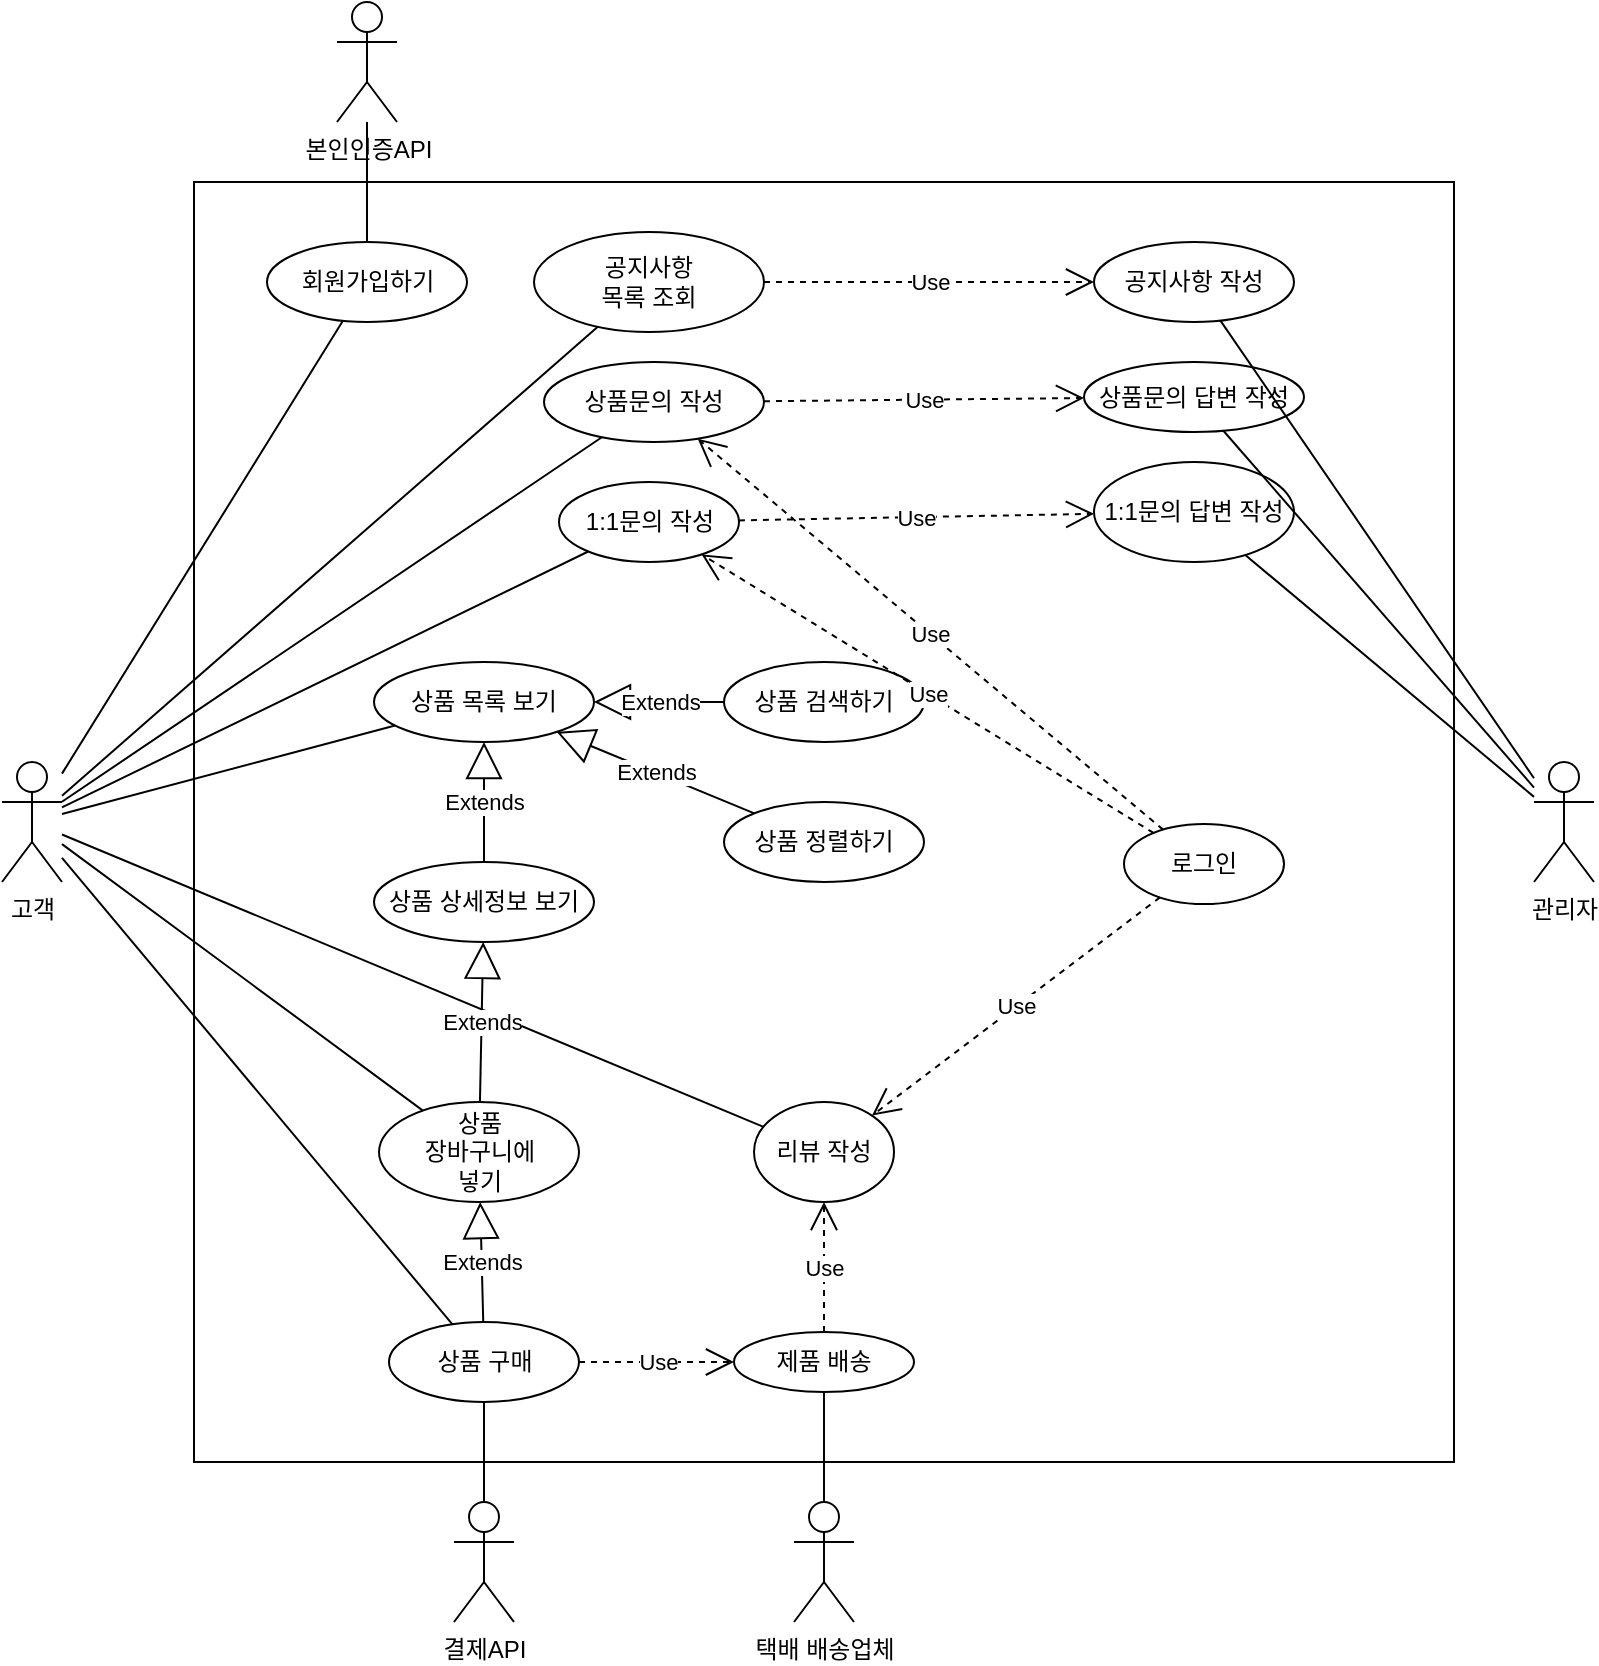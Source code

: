 <mxfile version="20.2.7" type="github">
  <diagram id="06q67e0eo0sH8_D3uSy_" name="유즈케이스1">
    <mxGraphModel dx="1102" dy="1749" grid="1" gridSize="10" guides="1" tooltips="1" connect="1" arrows="1" fold="1" page="1" pageScale="1" pageWidth="827" pageHeight="1169" math="0" shadow="0">
      <root>
        <mxCell id="0" />
        <mxCell id="1" parent="0" />
        <mxCell id="tB0mkt_xWfgJxFO7g79Q-1" value="고객" style="shape=umlActor;verticalLabelPosition=bottom;verticalAlign=top;html=1;outlineConnect=0;" parent="1" vertex="1">
          <mxGeometry x="14" y="100" width="30" height="60" as="geometry" />
        </mxCell>
        <mxCell id="tB0mkt_xWfgJxFO7g79Q-6" value="관리자" style="shape=umlActor;verticalLabelPosition=bottom;verticalAlign=top;html=1;outlineConnect=0;" parent="1" vertex="1">
          <mxGeometry x="780" y="100" width="30" height="60" as="geometry" />
        </mxCell>
        <mxCell id="tB0mkt_xWfgJxFO7g79Q-7" value="결제API" style="shape=umlActor;verticalLabelPosition=bottom;verticalAlign=top;html=1;outlineConnect=0;" parent="1" vertex="1">
          <mxGeometry x="240" y="470" width="30" height="60" as="geometry" />
        </mxCell>
        <mxCell id="tB0mkt_xWfgJxFO7g79Q-8" value="본인인증API" style="shape=umlActor;verticalLabelPosition=bottom;verticalAlign=top;html=1;outlineConnect=0;" parent="1" vertex="1">
          <mxGeometry x="181.5" y="-280" width="30" height="60" as="geometry" />
        </mxCell>
        <mxCell id="tB0mkt_xWfgJxFO7g79Q-10" value="" style="rounded=0;whiteSpace=wrap;html=1;" parent="1" vertex="1">
          <mxGeometry x="110" y="-190" width="630" height="640" as="geometry" />
        </mxCell>
        <mxCell id="tB0mkt_xWfgJxFO7g79Q-11" value="상품 상세정보 보기" style="ellipse;whiteSpace=wrap;html=1;" parent="1" vertex="1">
          <mxGeometry x="200" y="150" width="110" height="40" as="geometry" />
        </mxCell>
        <mxCell id="tB0mkt_xWfgJxFO7g79Q-12" value="상품 검색하기" style="ellipse;whiteSpace=wrap;html=1;" parent="1" vertex="1">
          <mxGeometry x="375" y="50" width="100" height="40" as="geometry" />
        </mxCell>
        <mxCell id="tB0mkt_xWfgJxFO7g79Q-14" value="상품 정렬하기" style="ellipse;whiteSpace=wrap;html=1;" parent="1" vertex="1">
          <mxGeometry x="375" y="120" width="100" height="40" as="geometry" />
        </mxCell>
        <mxCell id="tB0mkt_xWfgJxFO7g79Q-15" value="상품&lt;br&gt;장바구니에&lt;br&gt;넣기" style="ellipse;whiteSpace=wrap;html=1;" parent="1" vertex="1">
          <mxGeometry x="202.5" y="270" width="100" height="50" as="geometry" />
        </mxCell>
        <mxCell id="tB0mkt_xWfgJxFO7g79Q-18" value="회원가입하기" style="ellipse;whiteSpace=wrap;html=1;" parent="1" vertex="1">
          <mxGeometry x="146.5" y="-160" width="100" height="40" as="geometry" />
        </mxCell>
        <mxCell id="tB0mkt_xWfgJxFO7g79Q-19" value="로그인" style="ellipse;whiteSpace=wrap;html=1;" parent="1" vertex="1">
          <mxGeometry x="575" y="131" width="80" height="40" as="geometry" />
        </mxCell>
        <mxCell id="tB0mkt_xWfgJxFO7g79Q-22" value="" style="endArrow=none;html=1;rounded=0;" parent="1" source="tB0mkt_xWfgJxFO7g79Q-18" target="tB0mkt_xWfgJxFO7g79Q-8" edge="1">
          <mxGeometry width="50" height="50" relative="1" as="geometry">
            <mxPoint x="430" y="-50" as="sourcePoint" />
            <mxPoint x="340" y="-140" as="targetPoint" />
          </mxGeometry>
        </mxCell>
        <mxCell id="tB0mkt_xWfgJxFO7g79Q-23" value="" style="endArrow=none;html=1;rounded=0;" parent="1" source="tB0mkt_xWfgJxFO7g79Q-1" target="tB0mkt_xWfgJxFO7g79Q-18" edge="1">
          <mxGeometry width="50" height="50" relative="1" as="geometry">
            <mxPoint x="390" y="130" as="sourcePoint" />
            <mxPoint x="440" y="80" as="targetPoint" />
          </mxGeometry>
        </mxCell>
        <mxCell id="tB0mkt_xWfgJxFO7g79Q-29" value="상품 구매" style="ellipse;whiteSpace=wrap;html=1;" parent="1" vertex="1">
          <mxGeometry x="207.5" y="380" width="95" height="40" as="geometry" />
        </mxCell>
        <mxCell id="tB0mkt_xWfgJxFO7g79Q-30" value="" style="endArrow=none;html=1;rounded=0;" parent="1" source="tB0mkt_xWfgJxFO7g79Q-7" target="tB0mkt_xWfgJxFO7g79Q-29" edge="1">
          <mxGeometry width="50" height="50" relative="1" as="geometry">
            <mxPoint x="180" y="440" as="sourcePoint" />
            <mxPoint x="380" y="300" as="targetPoint" />
            <Array as="points" />
          </mxGeometry>
        </mxCell>
        <mxCell id="tB0mkt_xWfgJxFO7g79Q-33" value="공지사항 작성" style="ellipse;whiteSpace=wrap;html=1;" parent="1" vertex="1">
          <mxGeometry x="560" y="-160" width="100" height="40" as="geometry" />
        </mxCell>
        <mxCell id="tB0mkt_xWfgJxFO7g79Q-34" value="리뷰 작성" style="ellipse;whiteSpace=wrap;html=1;" parent="1" vertex="1">
          <mxGeometry x="390" y="270" width="70" height="50" as="geometry" />
        </mxCell>
        <mxCell id="tB0mkt_xWfgJxFO7g79Q-35" value="상품문의 작성" style="ellipse;whiteSpace=wrap;html=1;" parent="1" vertex="1">
          <mxGeometry x="285" y="-100" width="110" height="40" as="geometry" />
        </mxCell>
        <mxCell id="tB0mkt_xWfgJxFO7g79Q-36" value="1:1문의 작성" style="ellipse;whiteSpace=wrap;html=1;" parent="1" vertex="1">
          <mxGeometry x="292.5" y="-40" width="90" height="40" as="geometry" />
        </mxCell>
        <mxCell id="tB0mkt_xWfgJxFO7g79Q-37" value="상품문의 답변 작성" style="ellipse;whiteSpace=wrap;html=1;" parent="1" vertex="1">
          <mxGeometry x="555" y="-100" width="110" height="35" as="geometry" />
        </mxCell>
        <mxCell id="tB0mkt_xWfgJxFO7g79Q-38" value="1:1문의 답변 작성" style="ellipse;whiteSpace=wrap;html=1;" parent="1" vertex="1">
          <mxGeometry x="560" y="-50" width="100" height="50" as="geometry" />
        </mxCell>
        <mxCell id="tB0mkt_xWfgJxFO7g79Q-39" value="" style="endArrow=none;html=1;rounded=0;" parent="1" source="tB0mkt_xWfgJxFO7g79Q-1" target="tB0mkt_xWfgJxFO7g79Q-15" edge="1">
          <mxGeometry width="50" height="50" relative="1" as="geometry">
            <mxPoint x="390" y="260" as="sourcePoint" />
            <mxPoint x="440" y="210" as="targetPoint" />
          </mxGeometry>
        </mxCell>
        <mxCell id="tB0mkt_xWfgJxFO7g79Q-40" value="" style="endArrow=none;html=1;rounded=0;" parent="1" source="tB0mkt_xWfgJxFO7g79Q-34" target="tB0mkt_xWfgJxFO7g79Q-1" edge="1">
          <mxGeometry width="50" height="50" relative="1" as="geometry">
            <mxPoint y="310" as="sourcePoint" />
            <mxPoint x="60" y="40" as="targetPoint" />
          </mxGeometry>
        </mxCell>
        <mxCell id="tB0mkt_xWfgJxFO7g79Q-41" value="" style="endArrow=none;html=1;rounded=0;" parent="1" source="tB0mkt_xWfgJxFO7g79Q-36" target="tB0mkt_xWfgJxFO7g79Q-1" edge="1">
          <mxGeometry width="50" height="50" relative="1" as="geometry">
            <mxPoint x="20" y="400" as="sourcePoint" />
            <mxPoint x="50" y="130" as="targetPoint" />
          </mxGeometry>
        </mxCell>
        <mxCell id="tB0mkt_xWfgJxFO7g79Q-42" value="" style="endArrow=none;html=1;rounded=0;" parent="1" source="tB0mkt_xWfgJxFO7g79Q-6" target="tB0mkt_xWfgJxFO7g79Q-33" edge="1">
          <mxGeometry width="50" height="50" relative="1" as="geometry">
            <mxPoint x="870" y="370" as="sourcePoint" />
            <mxPoint x="810" y="100" as="targetPoint" />
          </mxGeometry>
        </mxCell>
        <mxCell id="tB0mkt_xWfgJxFO7g79Q-44" value="" style="endArrow=none;html=1;rounded=0;" parent="1" source="tB0mkt_xWfgJxFO7g79Q-6" target="tB0mkt_xWfgJxFO7g79Q-37" edge="1">
          <mxGeometry width="50" height="50" relative="1" as="geometry">
            <mxPoint x="820" y="60" as="sourcePoint" />
            <mxPoint x="820" y="40" as="targetPoint" />
            <Array as="points" />
          </mxGeometry>
        </mxCell>
        <mxCell id="tB0mkt_xWfgJxFO7g79Q-45" value="" style="endArrow=none;html=1;rounded=0;" parent="1" source="tB0mkt_xWfgJxFO7g79Q-6" target="tB0mkt_xWfgJxFO7g79Q-38" edge="1">
          <mxGeometry width="50" height="50" relative="1" as="geometry">
            <mxPoint x="812" y="210" as="sourcePoint" />
            <mxPoint x="880" y="20" as="targetPoint" />
          </mxGeometry>
        </mxCell>
        <mxCell id="tB0mkt_xWfgJxFO7g79Q-48" value="" style="endArrow=none;html=1;rounded=0;" parent="1" source="tB0mkt_xWfgJxFO7g79Q-1" target="tB0mkt_xWfgJxFO7g79Q-35" edge="1">
          <mxGeometry width="50" height="50" relative="1" as="geometry">
            <mxPoint x="20" y="270" as="sourcePoint" />
            <mxPoint x="70" y="220" as="targetPoint" />
          </mxGeometry>
        </mxCell>
        <mxCell id="tB0mkt_xWfgJxFO7g79Q-49" value="상품 목록 보기" style="ellipse;whiteSpace=wrap;html=1;" parent="1" vertex="1">
          <mxGeometry x="200" y="50" width="110" height="40" as="geometry" />
        </mxCell>
        <mxCell id="tB0mkt_xWfgJxFO7g79Q-50" value="Extends" style="endArrow=block;endSize=16;endFill=0;html=1;rounded=0;" parent="1" source="tB0mkt_xWfgJxFO7g79Q-12" target="tB0mkt_xWfgJxFO7g79Q-49" edge="1">
          <mxGeometry width="160" relative="1" as="geometry">
            <mxPoint x="330" y="180" as="sourcePoint" />
            <mxPoint x="490" y="180" as="targetPoint" />
          </mxGeometry>
        </mxCell>
        <mxCell id="tB0mkt_xWfgJxFO7g79Q-51" value="Use" style="endArrow=open;endSize=12;dashed=1;html=1;rounded=0;" parent="1" source="tB0mkt_xWfgJxFO7g79Q-19" target="tB0mkt_xWfgJxFO7g79Q-34" edge="1">
          <mxGeometry width="160" relative="1" as="geometry">
            <mxPoint x="140" y="410" as="sourcePoint" />
            <mxPoint x="300" y="410" as="targetPoint" />
          </mxGeometry>
        </mxCell>
        <mxCell id="tB0mkt_xWfgJxFO7g79Q-52" value="Use" style="endArrow=open;endSize=12;dashed=1;html=1;rounded=0;" parent="1" source="tB0mkt_xWfgJxFO7g79Q-19" target="tB0mkt_xWfgJxFO7g79Q-36" edge="1">
          <mxGeometry width="160" relative="1" as="geometry">
            <mxPoint x="-110" y="280" as="sourcePoint" />
            <mxPoint x="50" y="280" as="targetPoint" />
          </mxGeometry>
        </mxCell>
        <mxCell id="tB0mkt_xWfgJxFO7g79Q-53" value="Use" style="endArrow=open;endSize=12;dashed=1;html=1;rounded=0;" parent="1" source="tB0mkt_xWfgJxFO7g79Q-19" target="tB0mkt_xWfgJxFO7g79Q-35" edge="1">
          <mxGeometry width="160" relative="1" as="geometry">
            <mxPoint x="100" y="430" as="sourcePoint" />
            <mxPoint x="260" y="430" as="targetPoint" />
          </mxGeometry>
        </mxCell>
        <mxCell id="tB0mkt_xWfgJxFO7g79Q-55" value="" style="endArrow=none;html=1;rounded=0;" parent="1" source="tB0mkt_xWfgJxFO7g79Q-1" target="tB0mkt_xWfgJxFO7g79Q-49" edge="1">
          <mxGeometry width="50" height="50" relative="1" as="geometry">
            <mxPoint x="-10" y="270" as="sourcePoint" />
            <mxPoint x="40" y="220" as="targetPoint" />
          </mxGeometry>
        </mxCell>
        <mxCell id="tB0mkt_xWfgJxFO7g79Q-56" value="Use" style="endArrow=open;endSize=12;dashed=1;html=1;rounded=0;" parent="1" source="tB0mkt_xWfgJxFO7g79Q-36" target="tB0mkt_xWfgJxFO7g79Q-38" edge="1">
          <mxGeometry width="160" relative="1" as="geometry">
            <mxPoint x="300" y="310" as="sourcePoint" />
            <mxPoint x="460" y="310" as="targetPoint" />
          </mxGeometry>
        </mxCell>
        <mxCell id="tB0mkt_xWfgJxFO7g79Q-58" value="Use" style="endArrow=open;endSize=12;dashed=1;html=1;rounded=0;" parent="1" source="tB0mkt_xWfgJxFO7g79Q-35" target="tB0mkt_xWfgJxFO7g79Q-37" edge="1">
          <mxGeometry width="160" relative="1" as="geometry">
            <mxPoint x="310" y="330" as="sourcePoint" />
            <mxPoint x="470" y="330" as="targetPoint" />
          </mxGeometry>
        </mxCell>
        <mxCell id="tB0mkt_xWfgJxFO7g79Q-59" value="Extends" style="endArrow=block;endSize=16;endFill=0;html=1;rounded=0;" parent="1" source="tB0mkt_xWfgJxFO7g79Q-11" target="tB0mkt_xWfgJxFO7g79Q-49" edge="1">
          <mxGeometry width="160" relative="1" as="geometry">
            <mxPoint x="-20" y="310" as="sourcePoint" />
            <mxPoint x="140" y="310" as="targetPoint" />
          </mxGeometry>
        </mxCell>
        <mxCell id="tB0mkt_xWfgJxFO7g79Q-60" value="Extends" style="endArrow=block;endSize=16;endFill=0;html=1;rounded=0;" parent="1" source="tB0mkt_xWfgJxFO7g79Q-15" target="tB0mkt_xWfgJxFO7g79Q-11" edge="1">
          <mxGeometry width="160" relative="1" as="geometry">
            <mxPoint x="30" y="420" as="sourcePoint" />
            <mxPoint x="190" y="420" as="targetPoint" />
          </mxGeometry>
        </mxCell>
        <mxCell id="tB0mkt_xWfgJxFO7g79Q-61" value="Extends" style="endArrow=block;endSize=16;endFill=0;html=1;rounded=0;" parent="1" source="tB0mkt_xWfgJxFO7g79Q-14" target="tB0mkt_xWfgJxFO7g79Q-49" edge="1">
          <mxGeometry width="160" relative="1" as="geometry">
            <mxPoint x="330" y="180" as="sourcePoint" />
            <mxPoint x="490" y="180" as="targetPoint" />
          </mxGeometry>
        </mxCell>
        <mxCell id="tB0mkt_xWfgJxFO7g79Q-62" value="" style="endArrow=none;html=1;rounded=0;" parent="1" source="tB0mkt_xWfgJxFO7g79Q-1" target="tB0mkt_xWfgJxFO7g79Q-29" edge="1">
          <mxGeometry width="50" height="50" relative="1" as="geometry">
            <mxPoint x="40" y="410" as="sourcePoint" />
            <mxPoint x="90" y="360" as="targetPoint" />
          </mxGeometry>
        </mxCell>
        <mxCell id="tB0mkt_xWfgJxFO7g79Q-63" value="Use" style="endArrow=open;endSize=12;dashed=1;html=1;rounded=0;" parent="1" source="pWr_5GK8HhrTUvCBfWbT-1" target="tB0mkt_xWfgJxFO7g79Q-34" edge="1">
          <mxGeometry width="160" relative="1" as="geometry">
            <mxPoint x="150" y="430" as="sourcePoint" />
            <mxPoint x="310" y="430" as="targetPoint" />
          </mxGeometry>
        </mxCell>
        <mxCell id="tB0mkt_xWfgJxFO7g79Q-64" value="공지사항 &lt;br&gt;목록 조회" style="ellipse;whiteSpace=wrap;html=1;" parent="1" vertex="1">
          <mxGeometry x="280" y="-165" width="115" height="50" as="geometry" />
        </mxCell>
        <mxCell id="tB0mkt_xWfgJxFO7g79Q-66" value="" style="endArrow=none;html=1;rounded=0;" parent="1" source="tB0mkt_xWfgJxFO7g79Q-64" target="tB0mkt_xWfgJxFO7g79Q-1" edge="1">
          <mxGeometry width="50" height="50" relative="1" as="geometry">
            <mxPoint x="10" y="340" as="sourcePoint" />
            <mxPoint x="60" y="290" as="targetPoint" />
          </mxGeometry>
        </mxCell>
        <mxCell id="tB0mkt_xWfgJxFO7g79Q-69" value="Use" style="endArrow=open;endSize=12;dashed=1;html=1;rounded=0;" parent="1" source="tB0mkt_xWfgJxFO7g79Q-64" target="tB0mkt_xWfgJxFO7g79Q-33" edge="1">
          <mxGeometry width="160" relative="1" as="geometry">
            <mxPoint x="480" y="-50" as="sourcePoint" />
            <mxPoint x="640" y="-50" as="targetPoint" />
          </mxGeometry>
        </mxCell>
        <mxCell id="pWr_5GK8HhrTUvCBfWbT-1" value="제품 배송" style="ellipse;whiteSpace=wrap;html=1;" vertex="1" parent="1">
          <mxGeometry x="380" y="385" width="90" height="30" as="geometry" />
        </mxCell>
        <mxCell id="pWr_5GK8HhrTUvCBfWbT-2" value="Use" style="endArrow=open;endSize=12;dashed=1;html=1;rounded=0;" edge="1" parent="1" source="tB0mkt_xWfgJxFO7g79Q-29" target="pWr_5GK8HhrTUvCBfWbT-1">
          <mxGeometry width="160" relative="1" as="geometry">
            <mxPoint x="370" y="400" as="sourcePoint" />
            <mxPoint x="530" y="400" as="targetPoint" />
          </mxGeometry>
        </mxCell>
        <mxCell id="pWr_5GK8HhrTUvCBfWbT-3" value="Extends" style="endArrow=block;endSize=16;endFill=0;html=1;rounded=0;" edge="1" parent="1" source="tB0mkt_xWfgJxFO7g79Q-29" target="tB0mkt_xWfgJxFO7g79Q-15">
          <mxGeometry width="160" relative="1" as="geometry">
            <mxPoint x="90" y="530" as="sourcePoint" />
            <mxPoint x="250" y="530" as="targetPoint" />
          </mxGeometry>
        </mxCell>
        <mxCell id="pWr_5GK8HhrTUvCBfWbT-4" value="택배 배송업체" style="shape=umlActor;verticalLabelPosition=bottom;verticalAlign=top;html=1;" vertex="1" parent="1">
          <mxGeometry x="410" y="470" width="30" height="60" as="geometry" />
        </mxCell>
        <mxCell id="pWr_5GK8HhrTUvCBfWbT-5" value="" style="endArrow=none;html=1;rounded=0;" edge="1" parent="1" source="pWr_5GK8HhrTUvCBfWbT-4" target="pWr_5GK8HhrTUvCBfWbT-1">
          <mxGeometry width="50" height="50" relative="1" as="geometry">
            <mxPoint x="750" y="370" as="sourcePoint" />
            <mxPoint x="800" y="320" as="targetPoint" />
          </mxGeometry>
        </mxCell>
      </root>
    </mxGraphModel>
  </diagram>
</mxfile>
